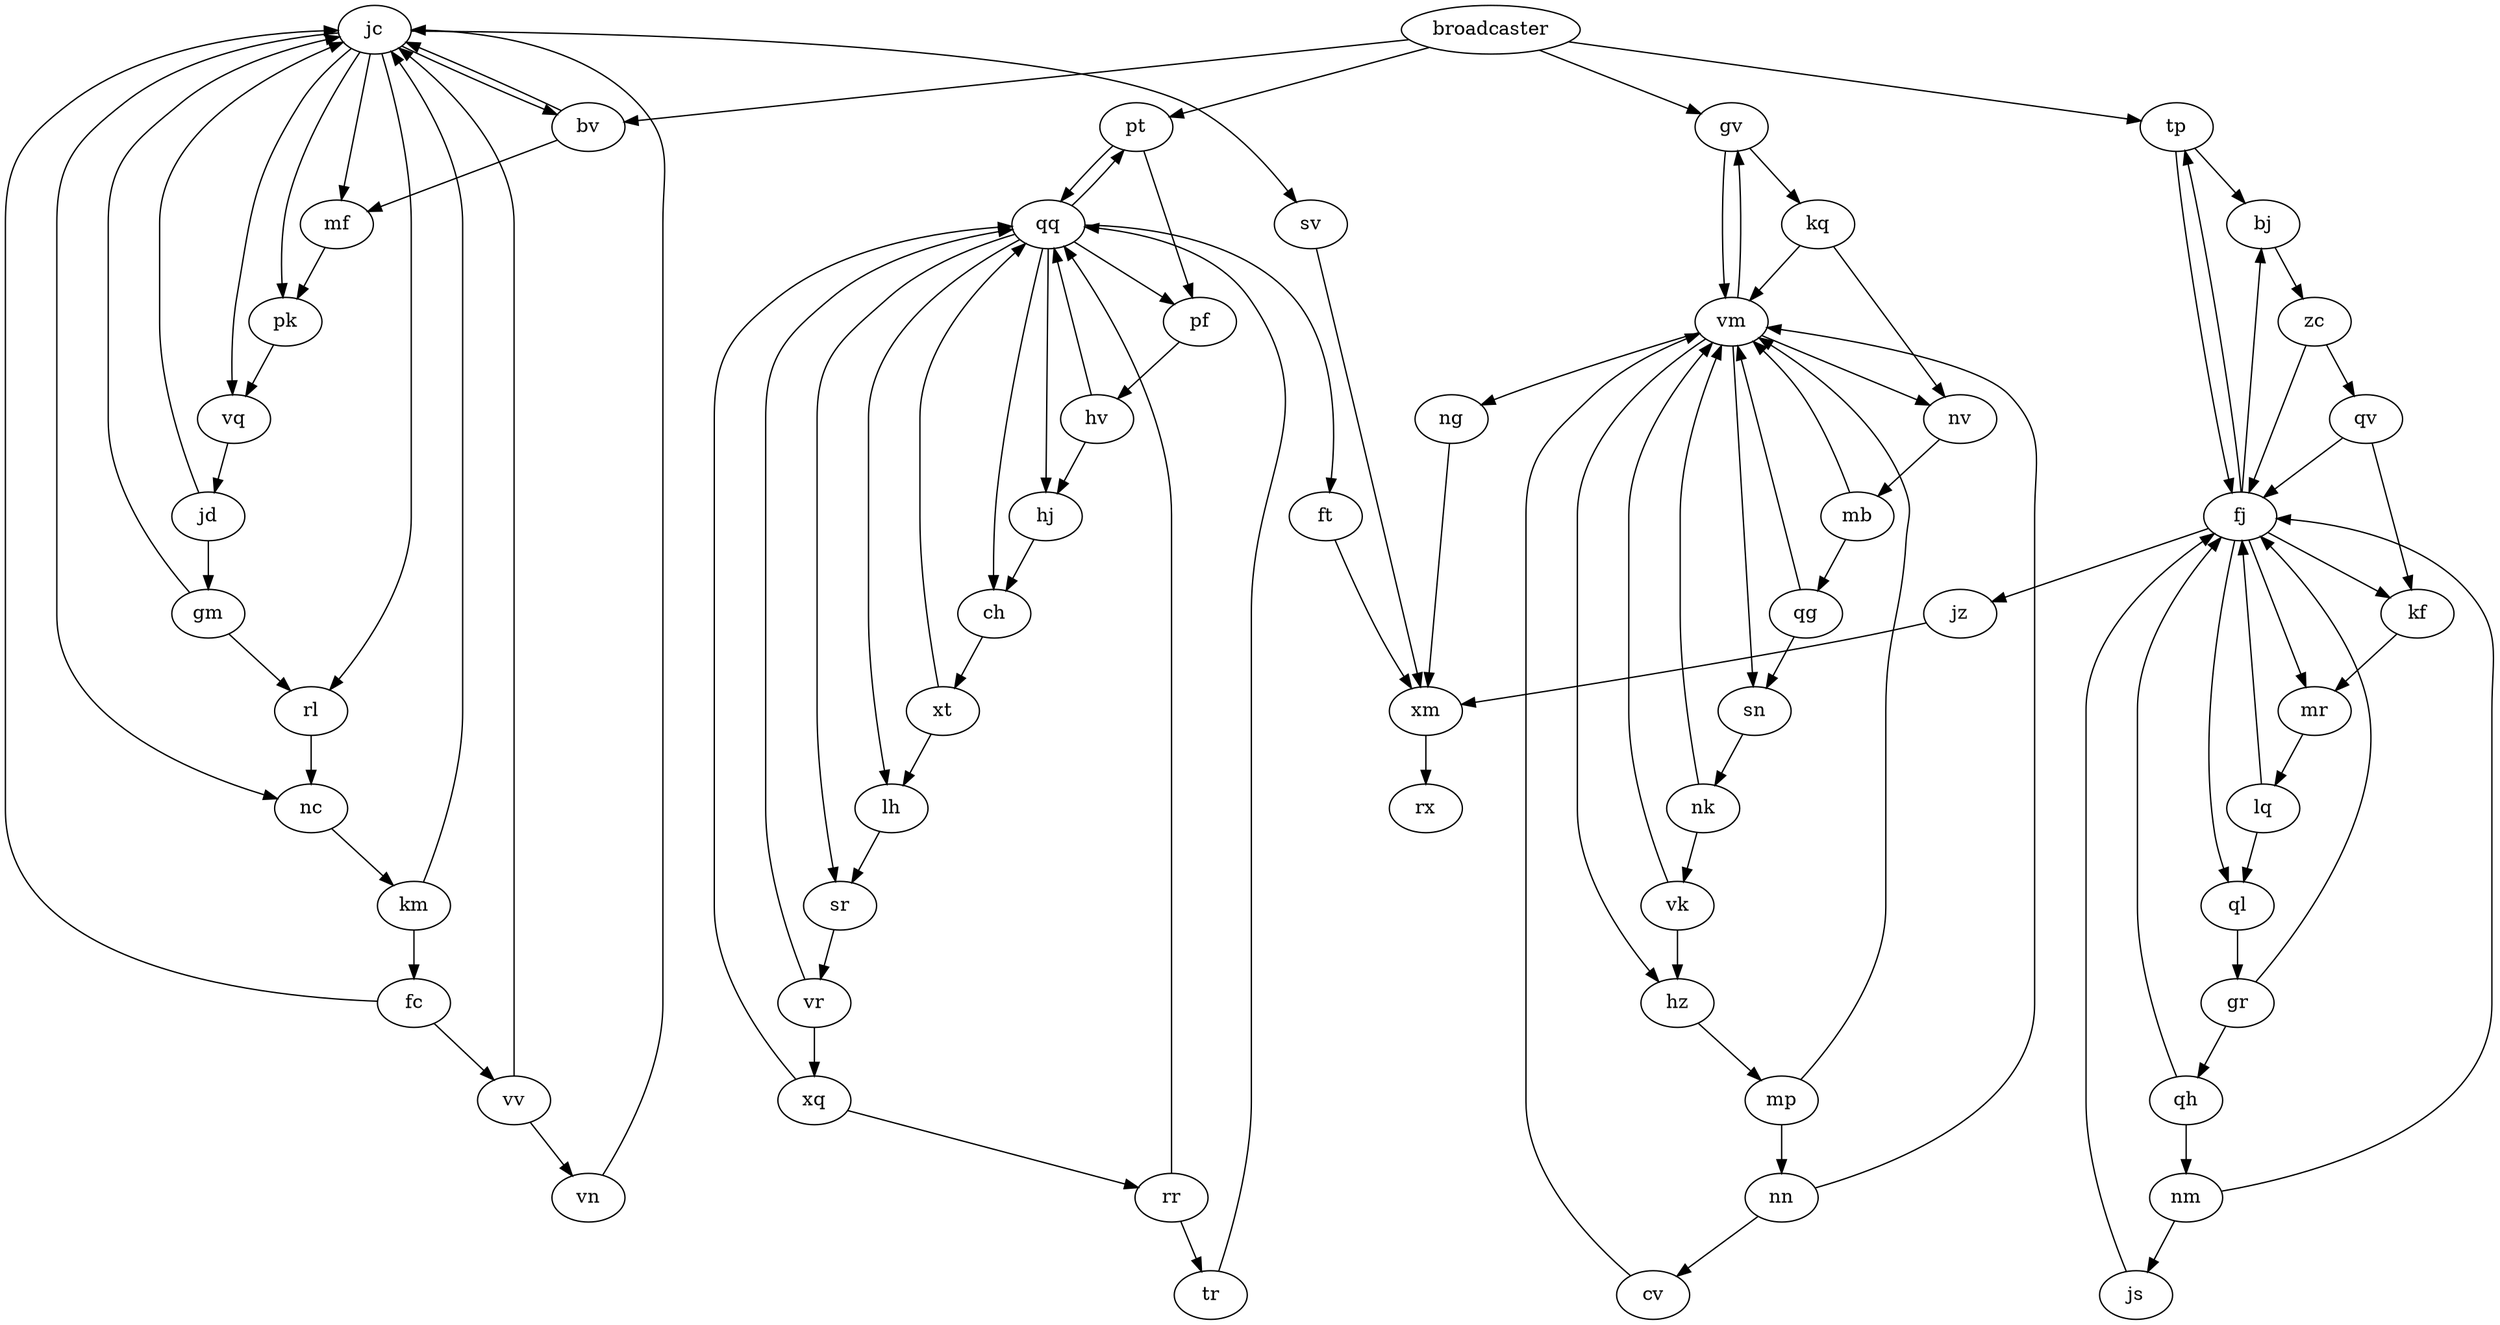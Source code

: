 digraph {
jc -> vq
jc -> mf
jc -> bv
jc -> pk
jc -> nc
jc -> sv
jc -> rl
bj -> zc
km -> jc
km -> fc
vr -> xq
vr -> qq
ft -> xm
jz -> xm
fj -> jz
fj -> bj
fj -> mr
fj -> tp
fj -> ql
fj -> kf
pt -> qq
pt -> pf
zc -> qv
zc -> fj
sr -> vr
tr -> qq
lq -> fj
lq -> ql
qv -> kf
qv -> fj
sn -> nk
jd -> jc
jd -> gm
tp -> bj
tp -> fj
mp -> vm
mp -> nn
broadcaster -> pt
broadcaster -> tp
broadcaster -> gv
broadcaster -> bv
qh -> fj
qh -> nm
gv -> vm
gv -> kq
xt -> qq
xt -> lh
nm -> fj
nm -> js
hj -> ch
mb -> vm
mb -> qg
gr -> fj
gr -> qh
js -> fj
rl -> nc
qq -> sr
qq -> pt
qq -> ch
qq -> lh
qq -> hj
qq -> pf
qq -> ft
bv -> jc
bv -> mf
nv -> mb
xm -> rx
nc -> km
sv -> xm
ql -> gr
vn -> jc
hv -> qq
hv -> hj
vm -> ng
vm -> hz
vm -> sn
vm -> gv
vm -> nv
rr -> qq
rr -> tr
vv -> jc
vv -> vn
ng -> xm
nn -> cv
nn -> vm
ch -> xt
mr -> lq
cv -> vm
fc -> vv
fc -> jc
pf -> hv
pk -> vq
vq -> jd
kf -> mr
mf -> pk
qg -> vm
qg -> sn
nk -> vk
nk -> vm
hz -> mp
kq -> vm
kq -> nv
lh -> sr
gm -> jc
gm -> rl
vk -> vm
vk -> hz
xq -> qq
xq -> rr
}
